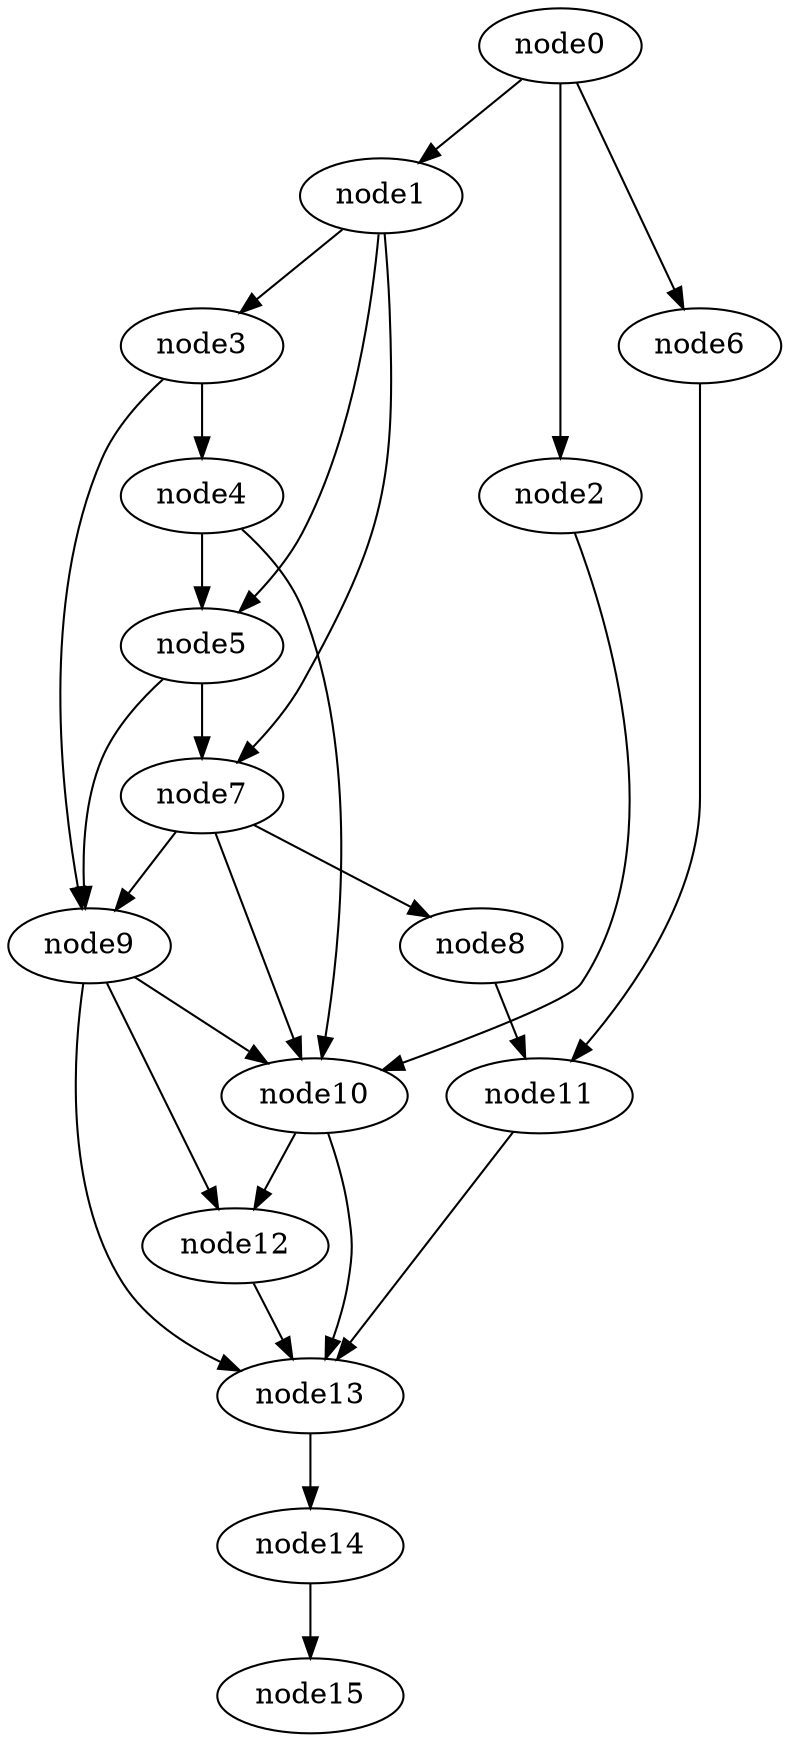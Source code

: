 digraph g{
	node15
	node14 -> node15
	node13 -> node14
	node12 -> node13
	node11 -> node13
	node10 -> node13
	node10 -> node12
	node9 -> node13
	node9 -> node12
	node9 -> node10
	node8 -> node11
	node7 -> node10
	node7 -> node9
	node7 -> node8
	node6 -> node11
	node5 -> node9
	node5 -> node7
	node4 -> node10
	node4 -> node5
	node3 -> node9
	node3 -> node4
	node2 -> node10
	node1 -> node7
	node1 -> node5
	node1 -> node3
	node0 -> node6
	node0 -> node2
	node0 -> node1
}
